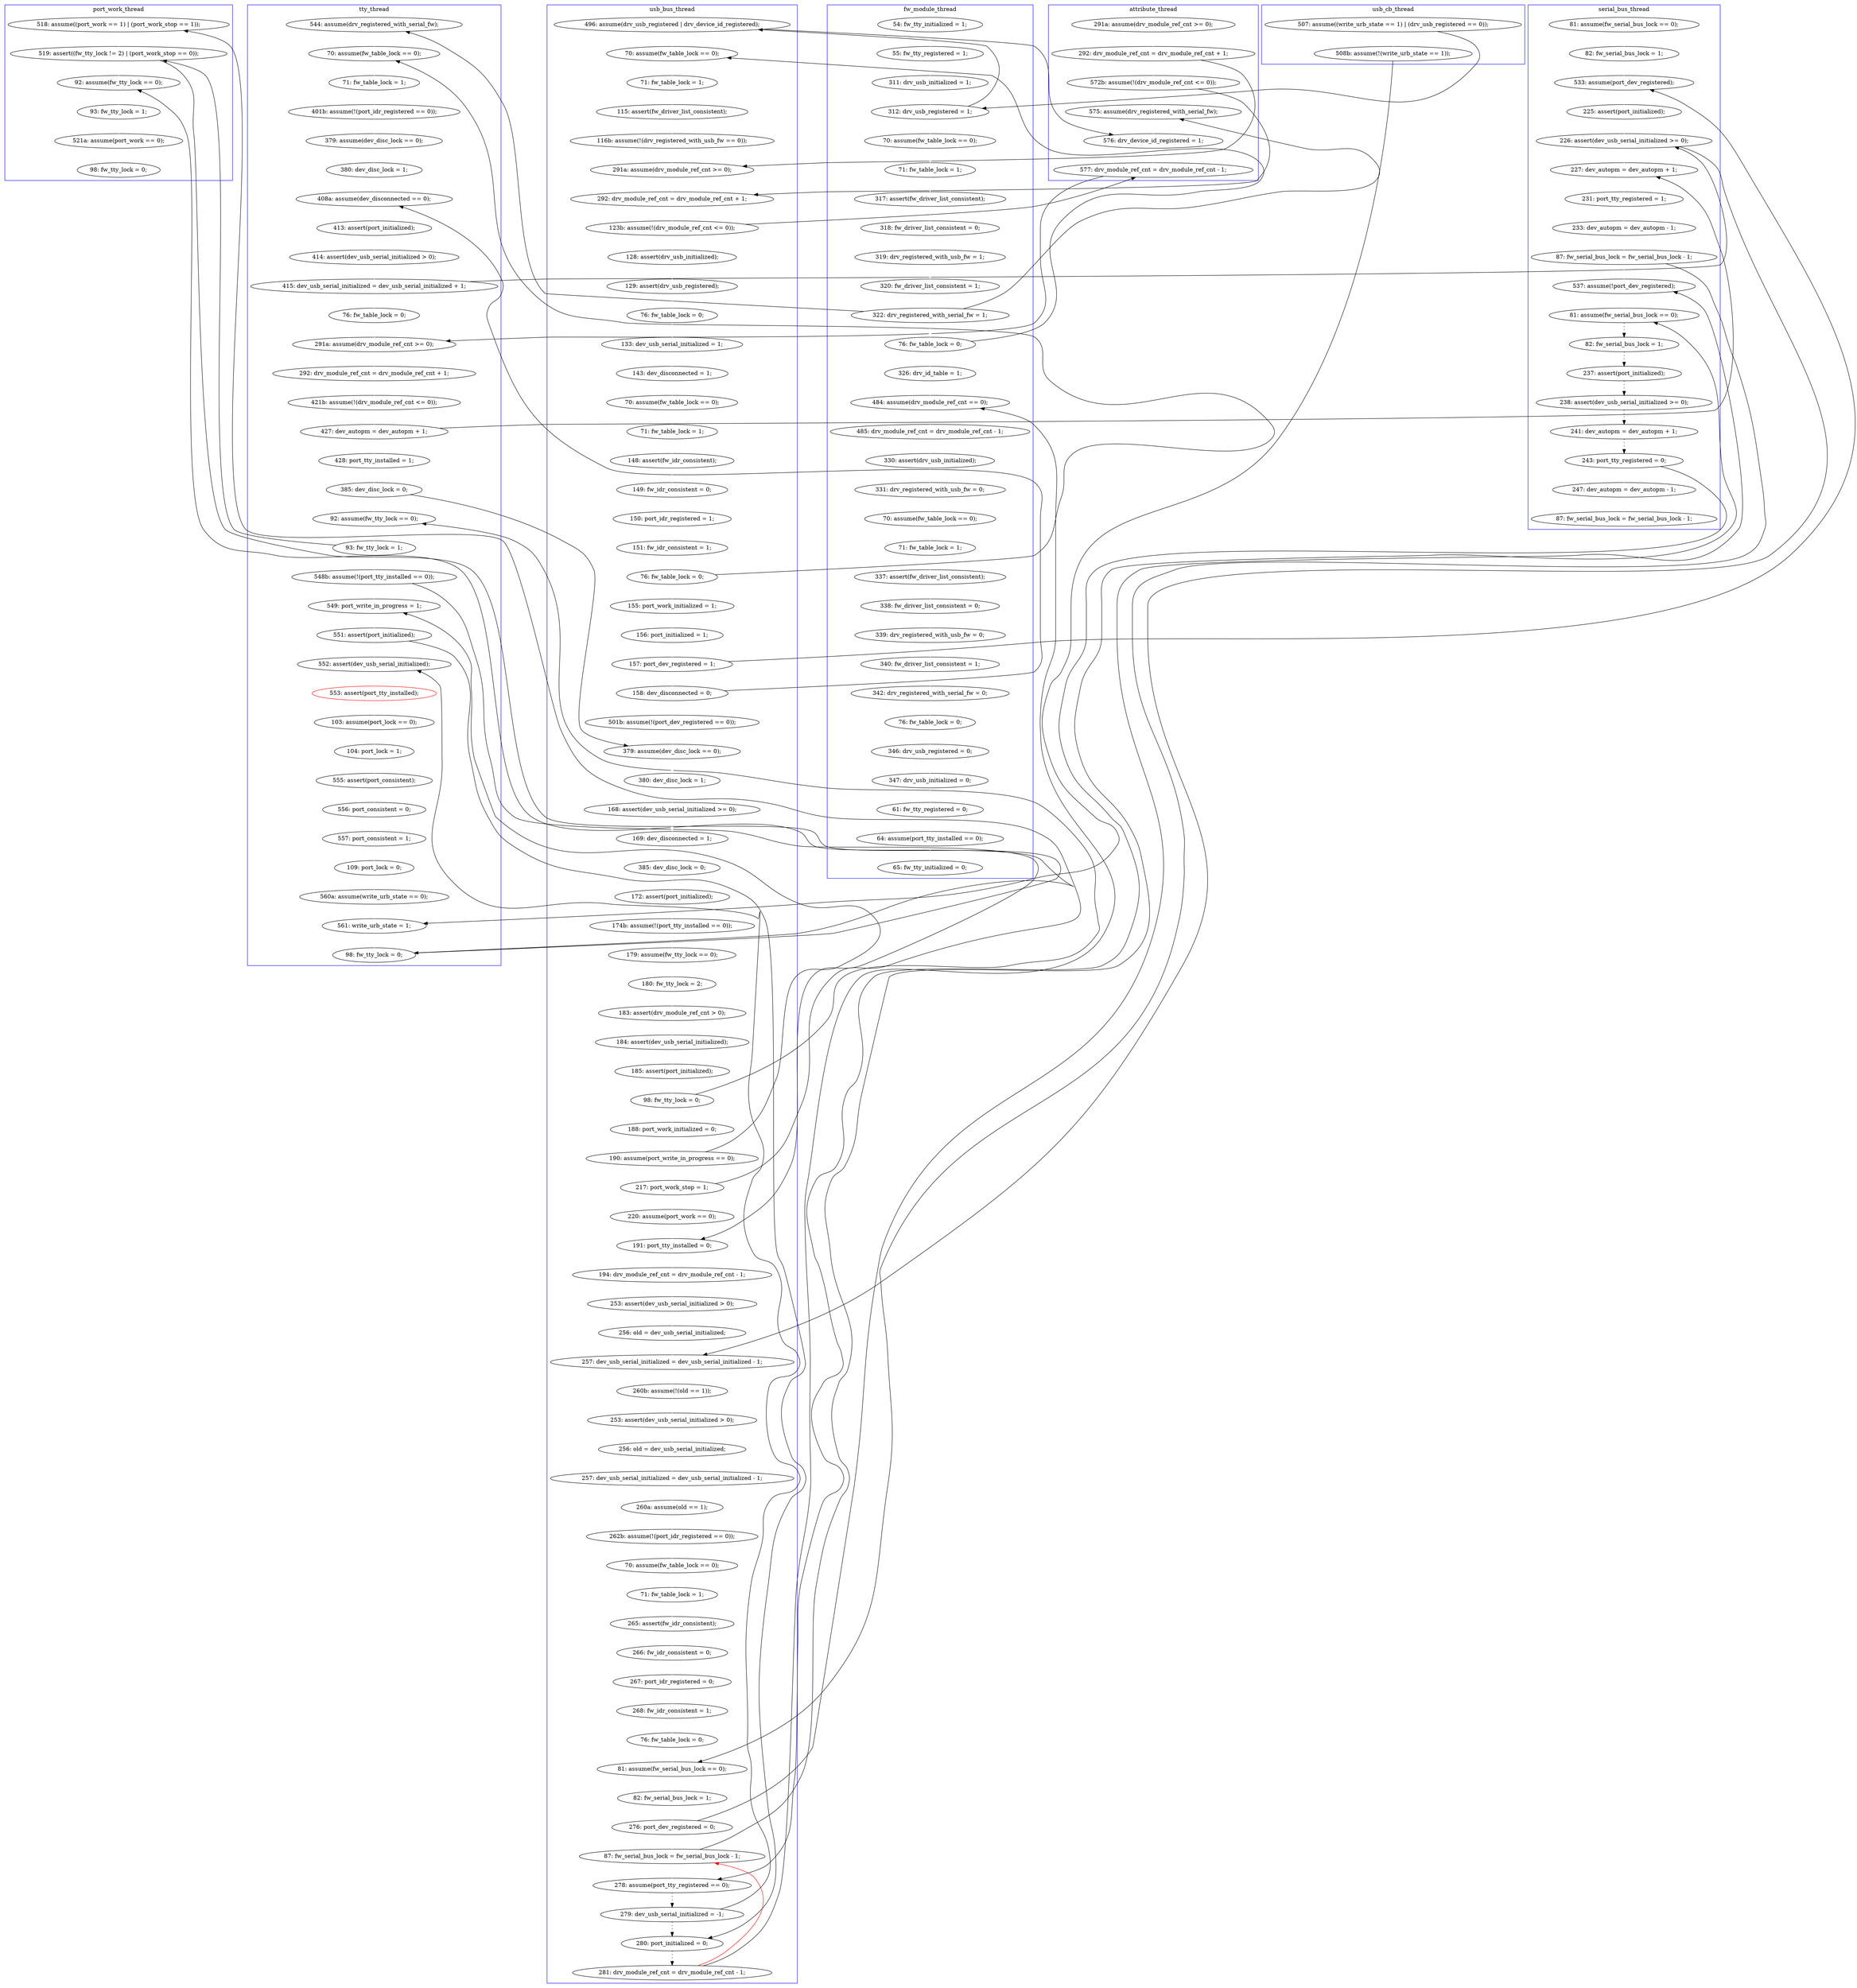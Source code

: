 digraph Counterexample {
	57 -> 100 [color = black, style = solid, constraint = false]
	126 -> 129 [color = white, style = solid]
	287 -> 293 [color = white, style = solid]
	310 -> 312 [color = white, style = solid]
	157 -> 158 [color = white, style = solid]
	144 -> 190 [color = white, style = solid]
	302 -> 307 [color = black, style = solid, constraint = false]
	366 -> 367 [color = white, style = solid]
	322 -> 338 [color = black, style = solid, constraint = false]
	353 -> 356 [color = white, style = solid]
	238 -> 308 [color = white, style = solid]
	138 -> 147 [color = white, style = solid]
	209 -> 211 [color = white, style = solid]
	358 -> 359 [color = white, style = solid]
	220 -> 290 [color = white, style = solid]
	173 -> 338 [color = white, style = solid]
	133 -> 136 [color = black, style = solid, constraint = false]
	143 -> 151 [color = white, style = solid]
	219 -> 228 [color = black, style = solid, constraint = false]
	213 -> 214 [color = white, style = solid]
	167 -> 168 [color = white, style = solid]
	161 -> 167 [color = white, style = solid]
	228 -> 229 [color = white, style = solid]
	299 -> 300 [color = black, style = dotted]
	83 -> 127 [color = black, style = solid, constraint = false]
	110 -> 112 [color = white, style = solid]
	196 -> 198 [color = white, style = solid]
	122 -> 123 [color = white, style = solid]
	269 -> 271 [color = white, style = solid]
	83 -> 85 [color = black, style = solid, constraint = false]
	338 -> 339 [color = white, style = solid]
	222 -> 223 [color = white, style = solid]
	295 -> 299 [color = black, style = dotted]
	188 -> 189 [color = white, style = solid]
	37 -> 62 [color = white, style = solid]
	80 -> 81 [color = white, style = solid]
	112 -> 119 [color = white, style = solid]
	375 -> 377 [color = white, style = solid]
	284 -> 285 [color = white, style = solid]
	285 -> 287 [color = white, style = solid]
	216 -> 219 [color = white, style = solid]
	148 -> 177 [color = white, style = solid]
	377 -> 378 [color = white, style = solid]
	371 -> 372 [color = white, style = solid]
	311 -> 322 [color = black, style = dotted]
	139 -> 142 [color = white, style = solid]
	229 -> 308 [color = black, style = solid, constraint = false]
	79 -> 80 [color = white, style = solid]
	75 -> 343 [color = black, style = solid, constraint = false]
	136 -> 137 [color = white, style = solid]
	370 -> 371 [color = white, style = solid]
	107 -> 110 [color = white, style = solid]
	66 -> 101 [color = black, style = solid, constraint = false]
	307 -> 309 [color = black, style = dotted]
	204 -> 207 [color = white, style = solid]
	293 -> 294 [color = black, style = solid, constraint = false]
	148 -> 155 [color = black, style = solid, constraint = false]
	294 -> 295 [color = black, style = dotted]
	100 -> 101 [color = white, style = solid]
	191 -> 192 [color = white, style = solid]
	317 -> 319 [color = white, style = solid]
	142 -> 148 [color = white, style = solid]
	190 -> 191 [color = white, style = solid]
	191 -> 246 [color = black, style = solid, constraint = false]
	83 -> 87 [color = white, style = solid]
	180 -> 183 [color = white, style = solid]
	240 -> 244 [color = white, style = solid]
	93 -> 95 [color = white, style = solid]
	322 -> 293 [color = red, style = solid, constraint = false]
	192 -> 196 [color = white, style = solid]
	158 -> 161 [color = white, style = solid]
	133 -> 135 [color = white, style = solid]
	372 -> 375 [color = white, style = solid]
	268 -> 269 [color = white, style = solid]
	211 -> 212 [color = white, style = solid]
	274 -> 277 [color = white, style = solid]
	212 -> 213 [color = white, style = solid]
	367 -> 370 [color = white, style = solid]
	219 -> 222 [color = white, style = solid]
	127 -> 138 [color = white, style = solid]
	378 -> 382 [color = white, style = solid]
	60 -> 75 [color = white, style = solid]
	119 -> 122 [color = white, style = solid]
	339 -> 344 [color = white, style = solid]
	304 -> 310 [color = white, style = solid]
	66 -> 127 [color = white, style = solid]
	123 -> 125 [color = white, style = solid]
	223 -> 235 [color = white, style = solid]
	105 -> 106 [color = white, style = solid]
	236 -> 239 [color = white, style = solid]
	351 -> 352 [color = black, style = solid, constraint = false]
	246 -> 248 [color = white, style = solid]
	135 -> 139 [color = white, style = solid]
	125 -> 126 [color = white, style = solid]
	63 -> 70 [color = white, style = solid]
	215 -> 216 [color = white, style = solid]
	60 -> 63 [color = black, style = solid, constraint = false]
	345 -> 358 [color = white, style = solid]
	277 -> 284 [color = white, style = solid]
	263 -> 265 [color = white, style = solid]
	313 -> 316 [color = white, style = solid]
	179 -> 180 [color = white, style = solid]
	320 -> 321 [color = white, style = solid]
	85 -> 136 [color = white, style = solid]
	316 -> 317 [color = white, style = solid]
	152 -> 155 [color = white, style = solid]
	273 -> 274 [color = white, style = solid]
	293 -> 307 [color = white, style = solid]
	235 -> 236 [color = white, style = solid]
	309 -> 311 [color = black, style = dotted]
	244 -> 245 [color = white, style = solid]
	344 -> 345 [color = white, style = solid]
	87 -> 89 [color = black, style = solid, constraint = false]
	168 -> 171 [color = white, style = solid]
	78 -> 79 [color = white, style = solid]
	137 -> 143 [color = white, style = solid]
	382 -> 383 [color = white, style = solid]
	239 -> 240 [color = white, style = solid]
	248 -> 259 [color = white, style = solid]
	321 -> 326 [color = white, style = solid]
	57 -> 66 [color = white, style = solid]
	310 -> 311 [color = black, style = solid, constraint = false]
	36 -> 37 [color = white, style = solid]
	45 -> 46 [color = white, style = solid]
	62 -> 63 [color = white, style = solid]
	151 -> 152 [color = white, style = solid]
	101 -> 105 [color = white, style = solid]
	259 -> 260 [color = white, style = solid]
	56 -> 57 [color = white, style = solid]
	352 -> 353 [color = white, style = solid]
	106 -> 107 [color = white, style = solid]
	142 -> 144 [color = black, style = solid, constraint = false]
	81 -> 83 [color = white, style = solid]
	130 -> 133 [color = white, style = solid]
	271 -> 272 [color = white, style = solid]
	287 -> 290 [color = black, style = solid, constraint = false]
	343 -> 351 [color = white, style = solid]
	359 -> 366 [color = white, style = solid]
	260 -> 261 [color = white, style = solid]
	183 -> 228 [color = white, style = solid]
	90 -> 93 [color = white, style = solid]
	171 -> 179 [color = white, style = solid]
	70 -> 71 [color = white, style = solid]
	229 -> 232 [color = white, style = solid]
	319 -> 320 [color = white, style = solid]
	272 -> 273 [color = white, style = solid]
	330 -> 343 [color = white, style = solid]
	308 -> 352 [color = white, style = solid]
	63 -> 68 [color = black, style = solid, constraint = false]
	147 -> 167 [color = black, style = solid, constraint = false]
	312 -> 313 [color = white, style = solid]
	301 -> 302 [color = black, style = dotted]
	300 -> 301 [color = black, style = dotted]
	309 -> 312 [color = black, style = solid, constraint = false]
	156 -> 157 [color = white, style = solid]
	179 -> 192 [color = black, style = solid, constraint = false]
	383 -> 384 [color = white, style = solid]
	308 -> 351 [color = black, style = solid, constraint = false]
	46 -> 144 [color = white, style = solid]
	290 -> 294 [color = white, style = solid]
	89 -> 90 [color = white, style = solid]
	207 -> 209 [color = white, style = solid]
	198 -> 220 [color = white, style = solid]
	183 -> 188 [color = black, style = solid, constraint = false]
	223 -> 304 [color = black, style = solid, constraint = false]
	265 -> 268 [color = white, style = solid]
	129 -> 130 [color = white, style = solid]
	158 -> 191 [color = black, style = solid, constraint = false]
	232 -> 304 [color = white, style = solid]
	261 -> 263 [color = white, style = solid]
	177 -> 188 [color = white, style = solid]
	232 -> 239 [color = black, style = solid, constraint = false]
	189 -> 203 [color = white, style = solid]
	68 -> 89 [color = white, style = solid]
	220 -> 284 [color = black, style = solid, constraint = false]
	95 -> 100 [color = white, style = solid]
	336 -> 348 [color = white, style = solid]
	71 -> 78 [color = white, style = solid]
	87 -> 173 [color = white, style = solid]
	235 -> 238 [color = black, style = solid, constraint = false]
	245 -> 246 [color = white, style = solid]
	356 -> 394 [color = white, style = solid]
	105 -> 147 [color = black, style = solid, constraint = false]
	302 -> 336 [color = white, style = solid]
	214 -> 215 [color = white, style = solid]
	326 -> 330 [color = white, style = solid]
	155 -> 156 [color = white, style = solid]
	68 -> 138 [color = black, style = solid, constraint = false]
	203 -> 204 [color = white, style = solid]
	subgraph cluster6 {
		label = usb_cb_thread
		color = blue
		75  [label = "508b: assume(!(write_urb_state == 1));"]
		60  [label = "507: assume((write_urb_state == 1) | (drv_usb_registered == 0));"]
	}
	subgraph cluster7 {
		label = port_work_thread
		color = blue
		356  [label = "521a: assume(port_work == 0);"]
		394  [label = "98: fw_tty_lock = 0;"]
		308  [label = "519: assert((fw_tty_lock != 2) | (port_work_stop == 0));"]
		353  [label = "93: fw_tty_lock = 1;"]
		238  [label = "518: assume((port_work == 1) | (port_work_stop == 1));"]
		352  [label = "92: assume(fw_tty_lock == 0);"]
	}
	subgraph cluster3 {
		label = serial_bus_thread
		color = blue
		144  [label = "533: assume(port_dev_registered);"]
		299  [label = "237: assert(port_initialized);"]
		295  [label = "82: fw_serial_bus_lock = 1;"]
		45  [label = "81: assume(fw_serial_bus_lock == 0);"]
		294  [label = "81: assume(fw_serial_bus_lock == 0);"]
		190  [label = "225: assert(port_initialized);"]
		348  [label = "87: fw_serial_bus_lock = fw_serial_bus_lock - 1;"]
		196  [label = "231: port_tty_registered = 1;"]
		300  [label = "238: assert(dev_usb_serial_initialized >= 0);"]
		301  [label = "241: dev_autopm = dev_autopm + 1;"]
		191  [label = "226: assert(dev_usb_serial_initialized >= 0);"]
		302  [label = "243: port_tty_registered = 0;"]
		198  [label = "233: dev_autopm = dev_autopm - 1;"]
		220  [label = "87: fw_serial_bus_lock = fw_serial_bus_lock - 1;"]
		46  [label = "82: fw_serial_bus_lock = 1;"]
		192  [label = "227: dev_autopm = dev_autopm + 1;"]
		336  [label = "247: dev_autopm = dev_autopm - 1;"]
		290  [label = "537: assume(!port_dev_registered);"]
	}
	subgraph cluster5 {
		label = attribute_thread
		color = blue
		57  [label = "292: drv_module_ref_cnt = drv_module_ref_cnt + 1;"]
		138  [label = "576: drv_device_id_registered = 1;"]
		66  [label = "572b: assume(!(drv_module_ref_cnt <= 0));"]
		127  [label = "575: assume(drv_registered_with_serial_fw);"]
		56  [label = "291a: assume(drv_module_ref_cnt >= 0);"]
		147  [label = "577: drv_module_ref_cnt = drv_module_ref_cnt - 1;"]
	}
	subgraph cluster4 {
		label = tty_thread
		color = blue
		151  [label = "379: assume(dev_disc_lock == 0);"]
		85  [label = "544: assume(drv_registered_with_serial_fw);"]
		152  [label = "380: dev_disc_lock = 1;"]
		167  [label = "291a: assume(drv_module_ref_cnt >= 0);"]
		319  [label = "555: assert(port_consistent);"]
		304  [label = "549: port_write_in_progress = 1;"]
		351  [label = "98: fw_tty_lock = 0;"]
		330  [label = "560a: assume(write_urb_state == 0);"]
		180  [label = "428: port_tty_installed = 1;"]
		232  [label = "548b: assume(!(port_tty_installed == 0));"]
		161  [label = "76: fw_table_lock = 0;"]
		156  [label = "413: assert(port_initialized);"]
		312  [label = "552: assert(dev_usb_serial_initialized);"]
		157  [label = "414: assert(dev_usb_serial_initialized > 0);"]
		313  [label = "553: assert(port_tty_installed);", color = red]
		228  [label = "92: assume(fw_tty_lock == 0);"]
		143  [label = "401b: assume(!(port_idr_registered == 0));"]
		168  [label = "292: drv_module_ref_cnt = drv_module_ref_cnt + 1;"]
		326  [label = "109: port_lock = 0;"]
		179  [label = "427: dev_autopm = dev_autopm + 1;"]
		320  [label = "556: port_consistent = 0;"]
		229  [label = "93: fw_tty_lock = 1;"]
		183  [label = "385: dev_disc_lock = 0;"]
		317  [label = "104: port_lock = 1;"]
		158  [label = "415: dev_usb_serial_initialized = dev_usb_serial_initialized + 1;"]
		310  [label = "551: assert(port_initialized);"]
		171  [label = "421b: assume(!(drv_module_ref_cnt <= 0));"]
		137  [label = "71: fw_table_lock = 1;"]
		136  [label = "70: assume(fw_table_lock == 0);"]
		343  [label = "561: write_urb_state = 1;"]
		316  [label = "103: assume(port_lock == 0);"]
		321  [label = "557: port_consistent = 1;"]
		155  [label = "408a: assume(dev_disconnected == 0);"]
	}
	subgraph cluster2 {
		label = usb_bus_thread
		color = blue
		189  [label = "380: dev_disc_lock = 1;"]
		235  [label = "217: port_work_stop = 1;"]
		101  [label = "292: drv_module_ref_cnt = drv_module_ref_cnt + 1;"]
		309  [label = "279: dev_usb_serial_initialized = -1;"]
		274  [label = "268: fw_idr_consistent = 1;"]
		100  [label = "291a: assume(drv_module_ref_cnt >= 0);"]
		135  [label = "155: port_work_initialized = 1;"]
		246  [label = "257: dev_usb_serial_initialized = dev_usb_serial_initialized - 1;"]
		188  [label = "379: assume(dev_disc_lock == 0);"]
		284  [label = "81: assume(fw_serial_bus_lock == 0);"]
		207  [label = "385: dev_disc_lock = 0;"]
		248  [label = "260b: assume(!(old == 1));"]
		204  [label = "169: dev_disconnected = 1;"]
		95  [label = "116b: assume(!(drv_registered_with_usb_fw == 0));"]
		222  [label = "188: port_work_initialized = 0;"]
		271  [label = "265: assert(fw_idr_consistent);"]
		223  [label = "190: assume(port_write_in_progress == 0);"]
		142  [label = "157: port_dev_registered = 1;"]
		272  [label = "266: fw_idr_consistent = 0;"]
		268  [label = "70: assume(fw_table_lock == 0);"]
		122  [label = "70: assume(fw_table_lock == 0);"]
		263  [label = "260a: assume(old == 1);"]
		110  [label = "76: fw_table_lock = 0;"]
		89  [label = "70: assume(fw_table_lock == 0);"]
		216  [label = "185: assert(port_initialized);"]
		68  [label = "496: assume(drv_usb_registered | drv_device_id_registered);"]
		133  [label = "76: fw_table_lock = 0;"]
		177  [label = "501b: assume(!(port_dev_registered == 0));"]
		240  [label = "194: drv_module_ref_cnt = drv_module_ref_cnt - 1;"]
		244  [label = "253: assert(dev_usb_serial_initialized > 0);"]
		293  [label = "87: fw_serial_bus_lock = fw_serial_bus_lock - 1;"]
		214  [label = "183: assert(drv_module_ref_cnt > 0);"]
		322  [label = "281: drv_module_ref_cnt = drv_module_ref_cnt - 1;"]
		148  [label = "158: dev_disconnected = 0;"]
		307  [label = "278: assume(port_tty_registered == 0);"]
		107  [label = "129: assert(drv_usb_registered);"]
		139  [label = "156: port_initialized = 1;"]
		125  [label = "148: assert(fw_idr_consistent);"]
		106  [label = "128: assert(drv_usb_initialized);"]
		277  [label = "76: fw_table_lock = 0;"]
		203  [label = "168: assert(dev_usb_serial_initialized >= 0);"]
		260  [label = "256: old = dev_usb_serial_initialized;"]
		236  [label = "220: assume(port_work == 0);"]
		130  [label = "151: fw_idr_consistent = 1;"]
		265  [label = "262b: assume(!(port_idr_registered == 0));"]
		287  [label = "276: port_dev_registered = 0;"]
		105  [label = "123b: assume(!(drv_module_ref_cnt <= 0));"]
		269  [label = "71: fw_table_lock = 1;"]
		311  [label = "280: port_initialized = 0;"]
		90  [label = "71: fw_table_lock = 1;"]
		211  [label = "174b: assume(!(port_tty_installed == 0));"]
		209  [label = "172: assert(port_initialized);"]
		93  [label = "115: assert(fw_driver_list_consistent);"]
		215  [label = "184: assert(dev_usb_serial_initialized);"]
		239  [label = "191: port_tty_installed = 0;"]
		212  [label = "179: assume(fw_tty_lock == 0);"]
		285  [label = "82: fw_serial_bus_lock = 1;"]
		126  [label = "149: fw_idr_consistent = 0;"]
		219  [label = "98: fw_tty_lock = 0;"]
		129  [label = "150: port_idr_registered = 1;"]
		245  [label = "256: old = dev_usb_serial_initialized;"]
		273  [label = "267: port_idr_registered = 0;"]
		261  [label = "257: dev_usb_serial_initialized = dev_usb_serial_initialized - 1;"]
		112  [label = "133: dev_usb_serial_initialized = 1;"]
		119  [label = "143: dev_disconnected = 1;"]
		213  [label = "180: fw_tty_lock = 2;"]
		259  [label = "253: assert(dev_usb_serial_initialized > 0);"]
		123  [label = "71: fw_table_lock = 1;"]
	}
	subgraph cluster1 {
		label = fw_module_thread
		color = blue
		339  [label = "485: drv_module_ref_cnt = drv_module_ref_cnt - 1;"]
		83  [label = "322: drv_registered_with_serial_fw = 1;"]
		359  [label = "71: fw_table_lock = 1;"]
		70  [label = "70: assume(fw_table_lock == 0);"]
		37  [label = "55: fw_tty_registered = 1;"]
		375  [label = "76: fw_table_lock = 0;"]
		372  [label = "342: drv_registered_with_serial_fw = 0;"]
		338  [label = "484: assume(drv_module_ref_cnt == 0);"]
		78  [label = "317: assert(fw_driver_list_consistent);"]
		62  [label = "311: drv_usb_initialized = 1;"]
		79  [label = "318: fw_driver_list_consistent = 0;"]
		367  [label = "338: fw_driver_list_consistent = 0;"]
		87  [label = "76: fw_table_lock = 0;"]
		383  [label = "64: assume(port_tty_installed == 0);"]
		81  [label = "320: fw_driver_list_consistent = 1;"]
		382  [label = "61: fw_tty_registered = 0;"]
		377  [label = "346: drv_usb_registered = 0;"]
		80  [label = "319: drv_registered_with_usb_fw = 1;"]
		173  [label = "326: drv_id_table = 1;"]
		344  [label = "330: assert(drv_usb_initialized);"]
		378  [label = "347: drv_usb_initialized = 0;"]
		71  [label = "71: fw_table_lock = 1;"]
		371  [label = "340: fw_driver_list_consistent = 1;"]
		370  [label = "339: drv_registered_with_usb_fw = 0;"]
		36  [label = "54: fw_tty_initialized = 1;"]
		384  [label = "65: fw_tty_initialized = 0;"]
		63  [label = "312: drv_usb_registered = 1;"]
		345  [label = "331: drv_registered_with_usb_fw = 0;"]
		358  [label = "70: assume(fw_table_lock == 0);"]
		366  [label = "337: assert(fw_driver_list_consistent);"]
	}
}